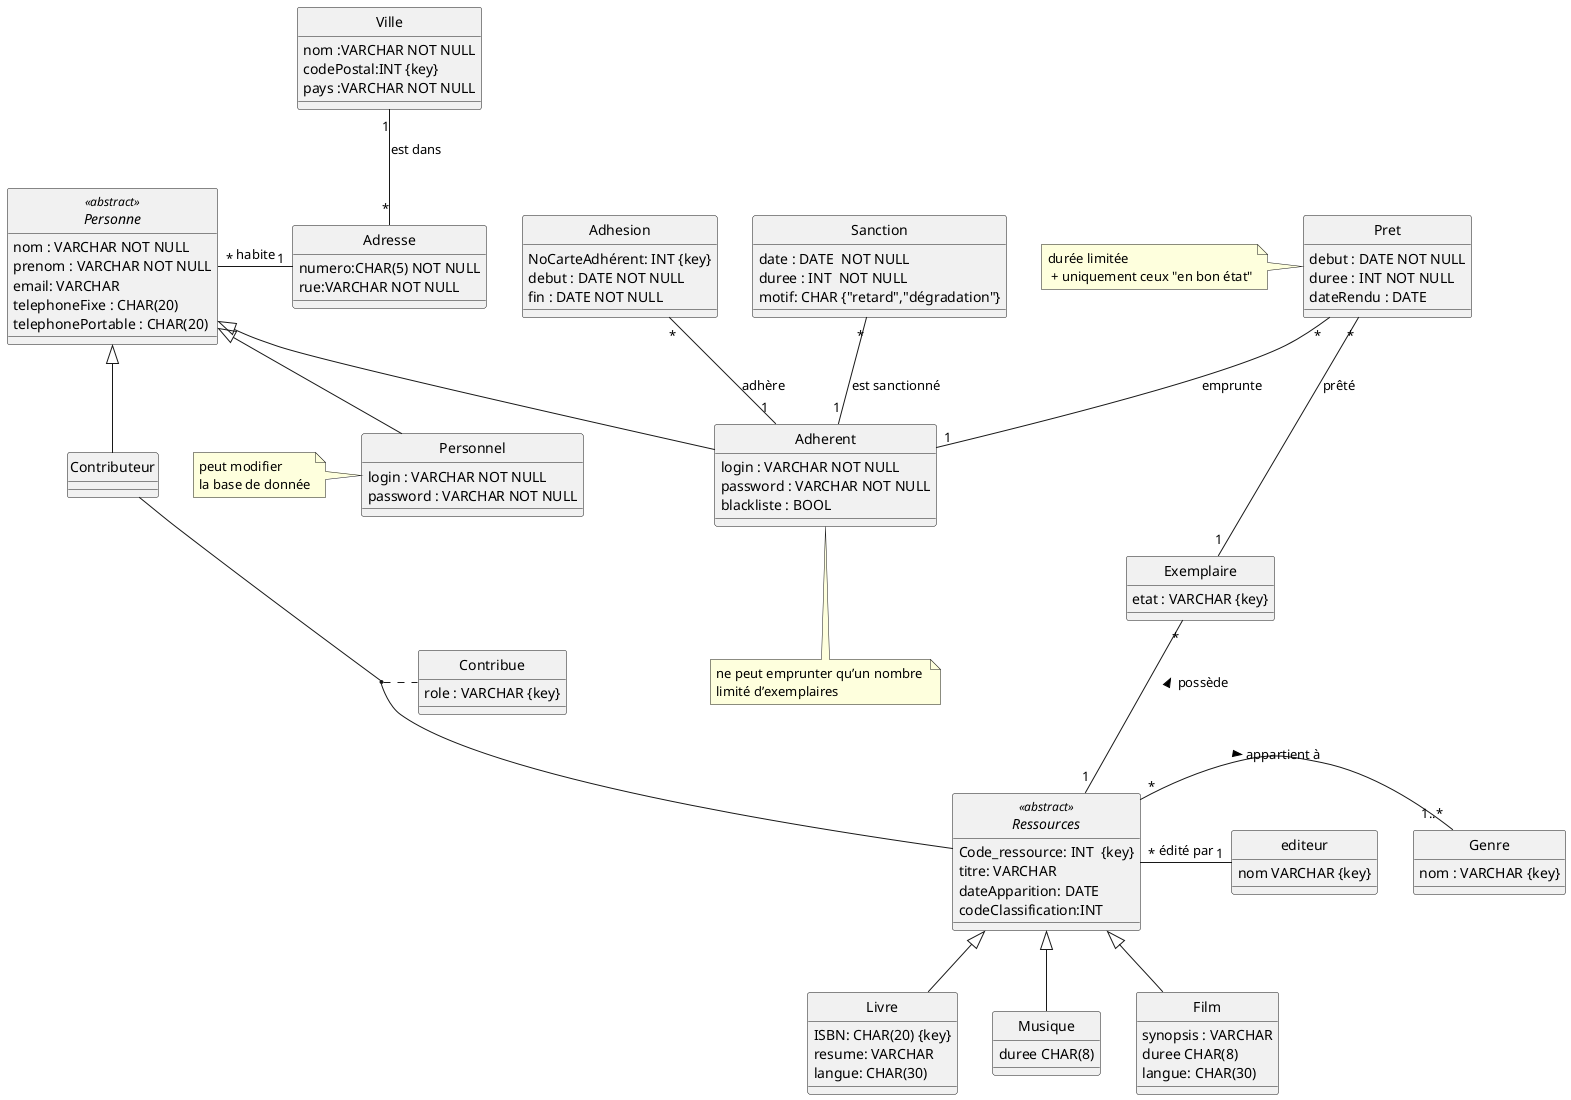 @startuml

hide circle 



  abstract class   Ressources <<abstract>>{
 
Code_ressource: INT  {key}
titre: VARCHAR 
dateApparition: DATE 
codeClassification:INT
  }

class editeur{
    nom VARCHAR {key}
}

Ressources "*"-"1" editeur :édité par

class Livre extends Ressources {
    {field} ISBN: CHAR(20) {key}
    resume: VARCHAR
    {field} langue: CHAR(30)

}

class Musique extends Ressources{
    {field} duree CHAR(8)
}

class Film extends Ressources{
    synopsis : VARCHAR
    {field} duree CHAR(8)
    {field} langue: CHAR(30)
    
}

class Genre{
nom : VARCHAR {key}
}
Ressources "*" - "1..*" Genre : appartient à >

class Exemplaire{
etat : VARCHAR {key}
}

Exemplaire "*"--"1" Ressources : < possède

class Pret{
 debut : DATE NOT NULL
 duree : INT NOT NULL
 dateRendu : DATE 
}
note  left: durée limitée \n + uniquement ceux "en bon état"

Pret "*"--"1" Exemplaire :  prêté

class Adherent extends Personne {
login : VARCHAR NOT NULL
password : VARCHAR NOT NULL
blackliste : BOOL
}
note  "ne peut emprunter qu’un nombre \nlimité d’exemplaires" as N1
Adherent..N1

Pret "*" -- "1" Adherent :   emprunte


 abstract class Personne <<abstract>> {
 nom : VARCHAR NOT NULL
 prenom : VARCHAR NOT NULL
 email: VARCHAR
 {field} telephoneFixe : CHAR(20)
 {field} telephonePortable : CHAR(20)
 }
 
 class Adresse{

{field} numero:CHAR(5) NOT NULL
rue:VARCHAR NOT NULL
 }

Personne "*" - "1" Adresse : habite

class Ville{
nom :VARCHAR NOT NULL
codePostal:INT {key}
pays :VARCHAR NOT NULL
}

Ville "1"--"*" Adresse : est dans

class Contributeur extends Personne {

}


class Personnel extends Personne {
    login : VARCHAR NOT NULL
    password : VARCHAR NOT NULL

}

note left : peut modifier \nla base de donnée

class Adhesion{
    NoCarteAdhérent: INT {key}
    debut : DATE NOT NULL
    fin : DATE NOT NULL
    

}

Adhesion "*"-- "1" Adherent : adhère 
   
class Sanction{
    date : DATE  NOT NULL
    duree : INT  NOT NULL
    motif: CHAR {"retard","dégradation"}

}



Sanction "*" -- "1" Adherent : est sanctionné



Contributeur -- Ressources



(Contributeur, Ressources) .. Contribue 


class Contribue{
    role : VARCHAR {key}
}

 @enduml
